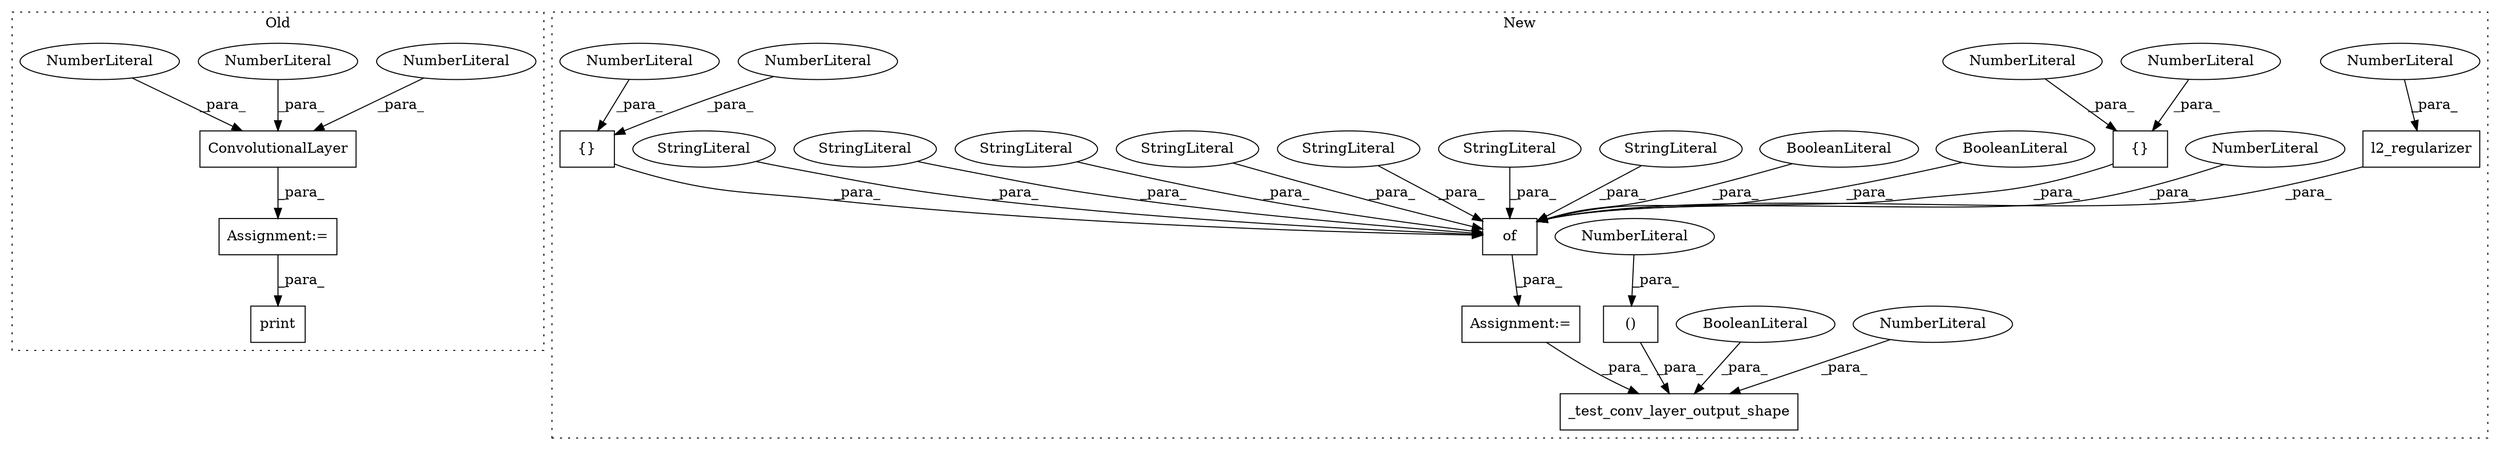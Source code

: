 digraph G {
subgraph cluster0 {
1 [label="ConvolutionalLayer" a="32" s="5748,5780" l="19,1" shape="box"];
3 [label="NumberLiteral" a="34" s="5772" l="1" shape="ellipse"];
4 [label="print" a="32" s="5825,5839" l="6,1" shape="box"];
6 [label="NumberLiteral" a="34" s="5770" l="1" shape="ellipse"];
7 [label="NumberLiteral" a="34" s="5767" l="2" shape="ellipse"];
24 [label="Assignment:=" a="7" s="5747" l="1" shape="box"];
label = "Old";
style="dotted";
}
subgraph cluster1 {
2 [label="l2_regularizer" a="32" s="6456,6474" l="15,1" shape="box"];
5 [label="NumberLiteral" a="34" s="6471" l="3" shape="ellipse"];
8 [label="of" a="32" s="6296,6524" l="3,1" shape="box"];
9 [label="{}" a="4" s="6367,6373" l="1,1" shape="box"];
10 [label="NumberLiteral" a="34" s="6315" l="2" shape="ellipse"];
11 [label="NumberLiteral" a="34" s="6370" l="1" shape="ellipse"];
12 [label="NumberLiteral" a="34" s="6372" l="1" shape="ellipse"];
13 [label="BooleanLiteral" a="9" s="6387" l="5" shape="ellipse"];
14 [label="_test_conv_layer_output_shape" a="32" s="6536,6650" l="30,1" shape="box"];
15 [label="()" a="106" s="6585" l="59" shape="box"];
16 [label="NumberLiteral" a="34" s="6566" l="1" shape="ellipse"];
17 [label="BooleanLiteral" a="9" s="6403" l="4" shape="ellipse"];
18 [label="BooleanLiteral" a="9" s="6646" l="4" shape="ellipse"];
19 [label="StringLiteral" a="45" s="6299" l="15" shape="ellipse"];
20 [label="StringLiteral" a="45" s="6408" l="11" shape="ellipse"];
21 [label="StringLiteral" a="45" s="6375" l="11" shape="ellipse"];
22 [label="Assignment:=" a="7" s="6291" l="1" shape="box"];
23 [label="StringLiteral" a="45" s="6427" l="15" shape="ellipse"];
25 [label="StringLiteral" a="45" s="6420" l="6" shape="ellipse"];
26 [label="StringLiteral" a="45" s="6318" l="13" shape="ellipse"];
27 [label="StringLiteral" a="45" s="6476" l="15" shape="ellipse"];
28 [label="{}" a="4" s="6341,6347" l="1,1" shape="box"];
29 [label="NumberLiteral" a="34" s="6614" l="1" shape="ellipse"];
30 [label="NumberLiteral" a="34" s="6344" l="1" shape="ellipse"];
31 [label="NumberLiteral" a="34" s="6342" l="1" shape="ellipse"];
label = "New";
style="dotted";
}
1 -> 24 [label="_para_"];
2 -> 8 [label="_para_"];
3 -> 1 [label="_para_"];
5 -> 2 [label="_para_"];
6 -> 1 [label="_para_"];
7 -> 1 [label="_para_"];
8 -> 22 [label="_para_"];
9 -> 8 [label="_para_"];
10 -> 8 [label="_para_"];
11 -> 9 [label="_para_"];
12 -> 9 [label="_para_"];
13 -> 8 [label="_para_"];
15 -> 14 [label="_para_"];
16 -> 14 [label="_para_"];
17 -> 8 [label="_para_"];
18 -> 14 [label="_para_"];
19 -> 8 [label="_para_"];
20 -> 8 [label="_para_"];
21 -> 8 [label="_para_"];
22 -> 14 [label="_para_"];
23 -> 8 [label="_para_"];
24 -> 4 [label="_para_"];
25 -> 8 [label="_para_"];
26 -> 8 [label="_para_"];
27 -> 8 [label="_para_"];
28 -> 8 [label="_para_"];
29 -> 15 [label="_para_"];
30 -> 28 [label="_para_"];
31 -> 28 [label="_para_"];
}